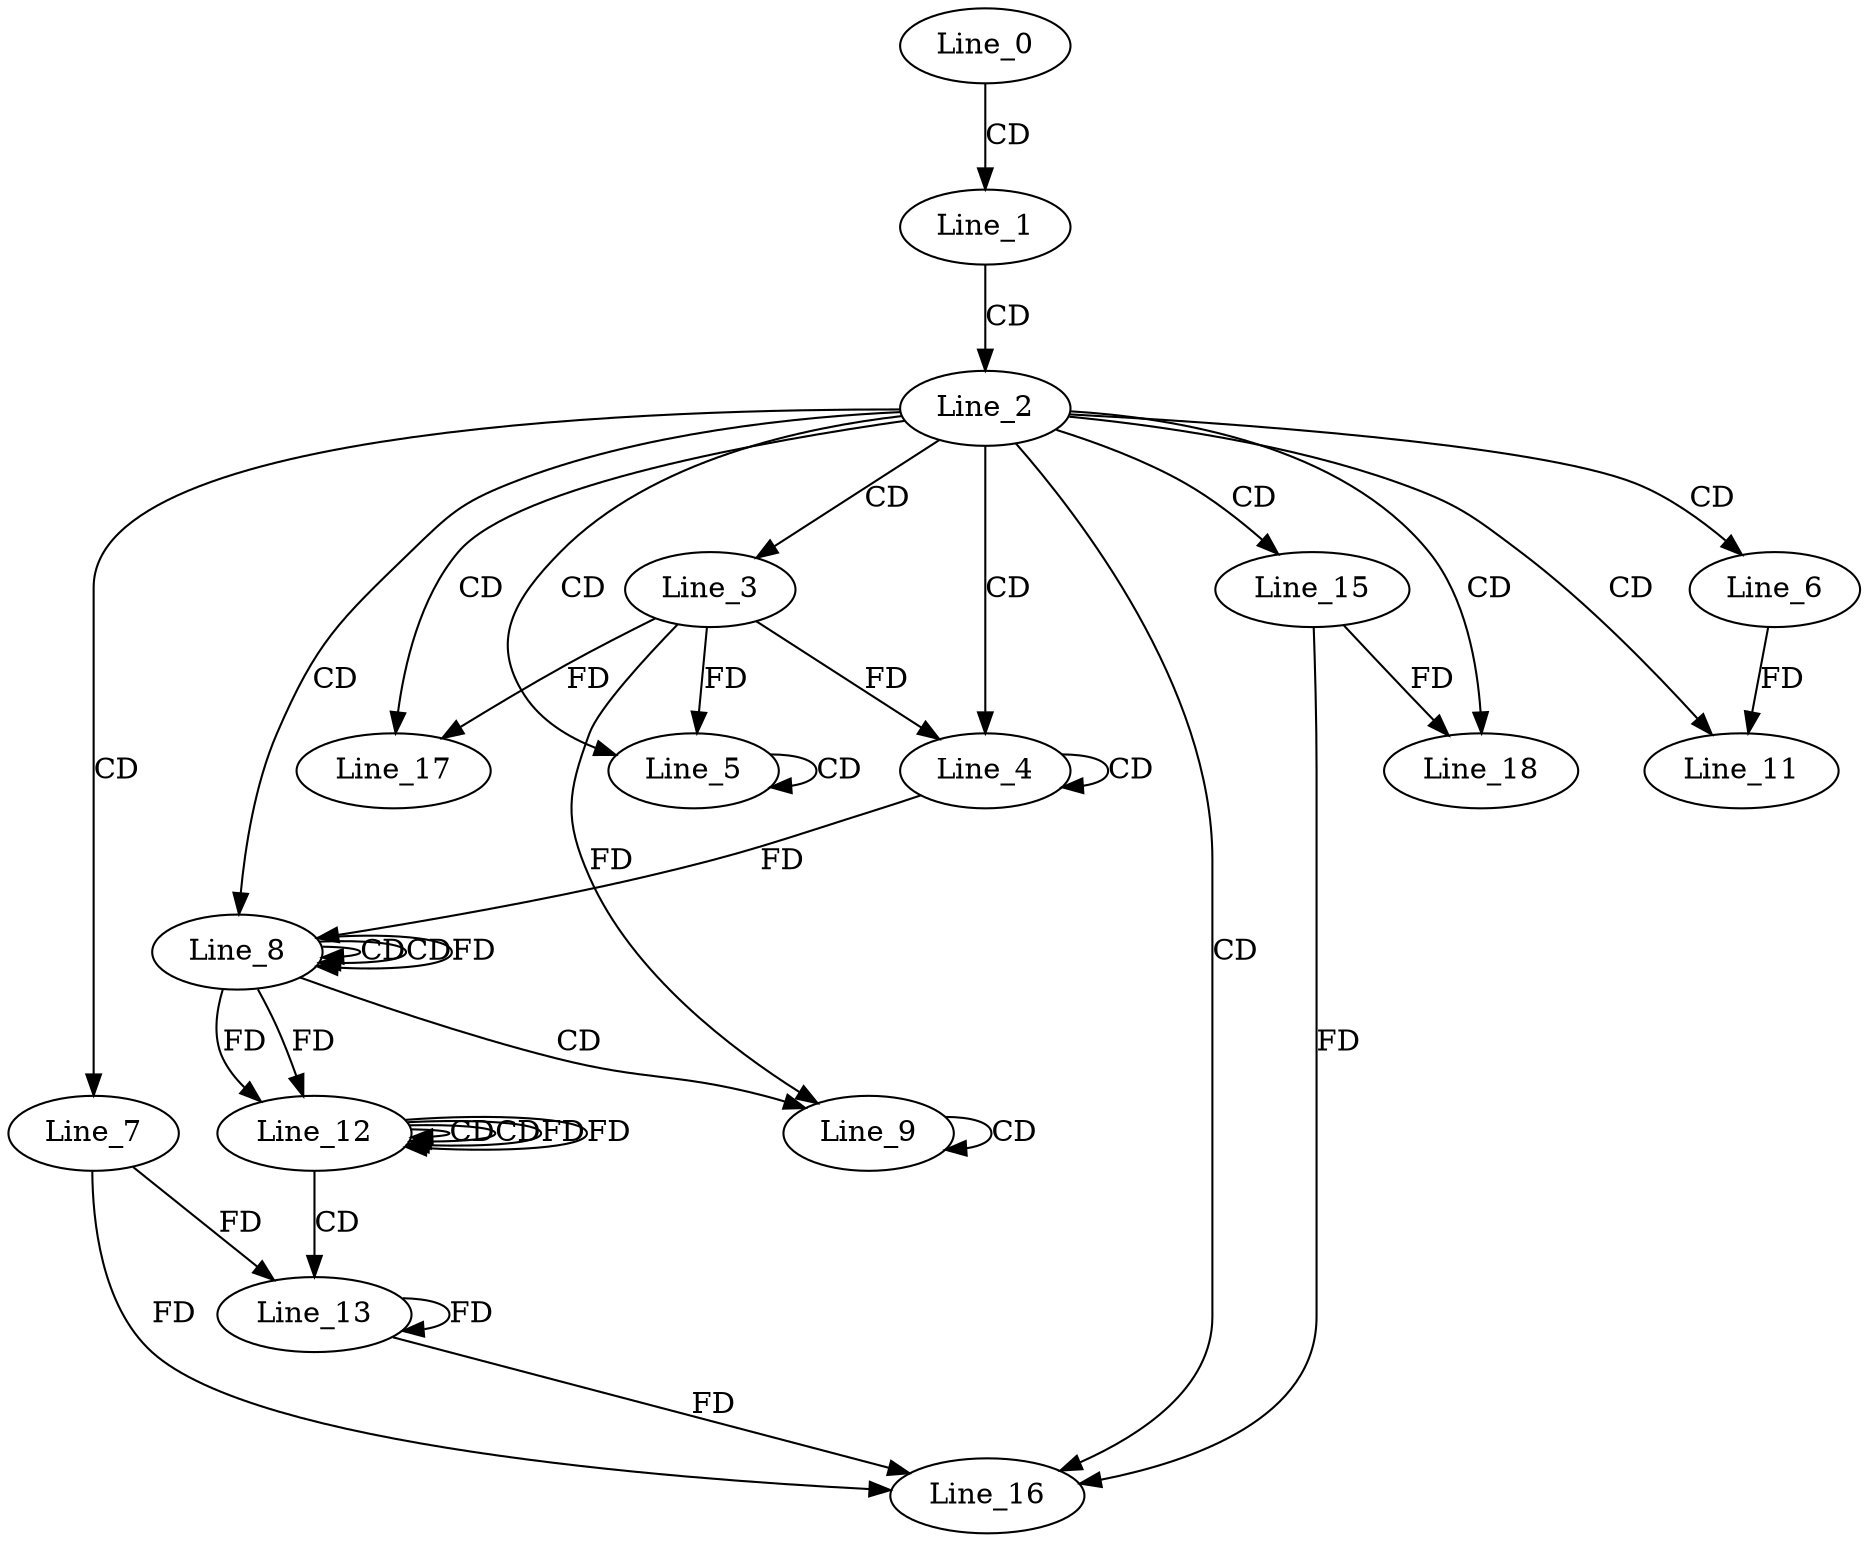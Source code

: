 digraph G {
  Line_0;
  Line_1;
  Line_2;
  Line_3;
  Line_4;
  Line_4;
  Line_4;
  Line_5;
  Line_5;
  Line_5;
  Line_6;
  Line_7;
  Line_8;
  Line_8;
  Line_8;
  Line_9;
  Line_9;
  Line_11;
  Line_12;
  Line_12;
  Line_12;
  Line_13;
  Line_15;
  Line_16;
  Line_17;
  Line_18;
  Line_0 -> Line_1 [ label="CD" ];
  Line_1 -> Line_2 [ label="CD" ];
  Line_2 -> Line_3 [ label="CD" ];
  Line_2 -> Line_4 [ label="CD" ];
  Line_4 -> Line_4 [ label="CD" ];
  Line_3 -> Line_4 [ label="FD" ];
  Line_2 -> Line_5 [ label="CD" ];
  Line_5 -> Line_5 [ label="CD" ];
  Line_3 -> Line_5 [ label="FD" ];
  Line_2 -> Line_6 [ label="CD" ];
  Line_2 -> Line_7 [ label="CD" ];
  Line_2 -> Line_8 [ label="CD" ];
  Line_8 -> Line_8 [ label="CD" ];
  Line_4 -> Line_8 [ label="FD" ];
  Line_8 -> Line_8 [ label="CD" ];
  Line_8 -> Line_8 [ label="FD" ];
  Line_8 -> Line_9 [ label="CD" ];
  Line_9 -> Line_9 [ label="CD" ];
  Line_3 -> Line_9 [ label="FD" ];
  Line_2 -> Line_11 [ label="CD" ];
  Line_6 -> Line_11 [ label="FD" ];
  Line_12 -> Line_12 [ label="CD" ];
  Line_8 -> Line_12 [ label="FD" ];
  Line_12 -> Line_12 [ label="CD" ];
  Line_12 -> Line_12 [ label="FD" ];
  Line_8 -> Line_12 [ label="FD" ];
  Line_12 -> Line_13 [ label="CD" ];
  Line_13 -> Line_13 [ label="FD" ];
  Line_7 -> Line_13 [ label="FD" ];
  Line_2 -> Line_15 [ label="CD" ];
  Line_2 -> Line_16 [ label="CD" ];
  Line_15 -> Line_16 [ label="FD" ];
  Line_13 -> Line_16 [ label="FD" ];
  Line_7 -> Line_16 [ label="FD" ];
  Line_2 -> Line_17 [ label="CD" ];
  Line_3 -> Line_17 [ label="FD" ];
  Line_2 -> Line_18 [ label="CD" ];
  Line_15 -> Line_18 [ label="FD" ];
  Line_12 -> Line_12 [ label="FD" ];
}

